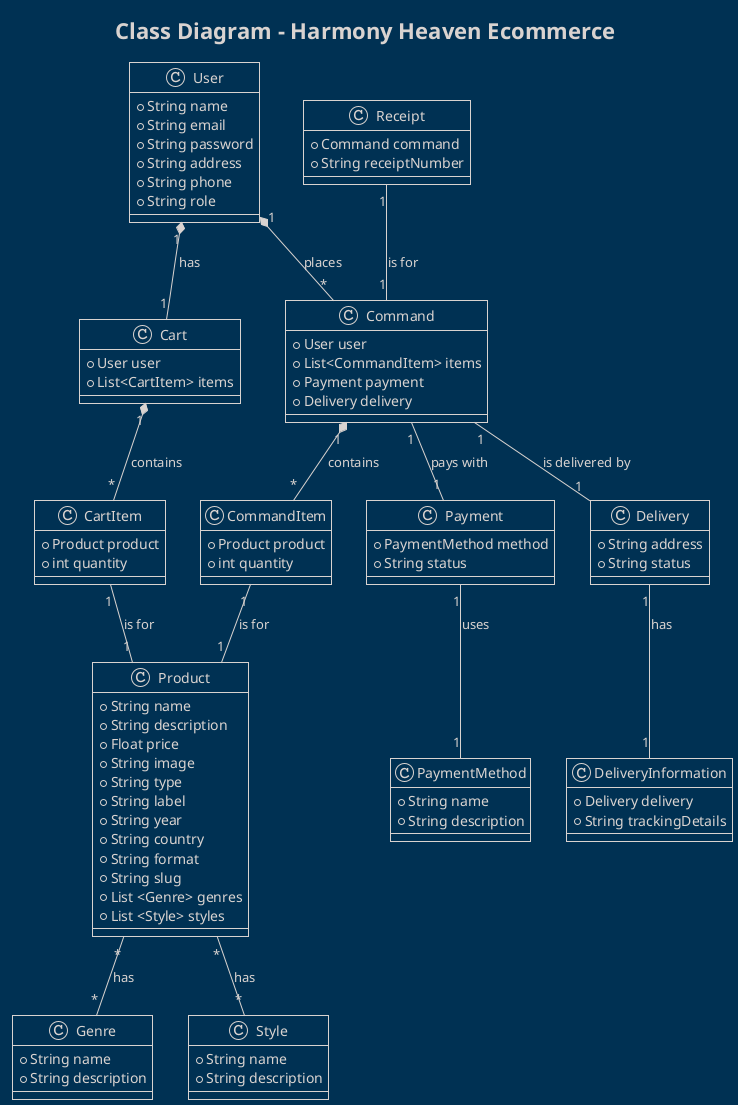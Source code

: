@startuml class diagram

skin rose
!theme blueprint


title Class Diagram - Harmony Heaven Ecommerce

class User {
    + String name
    + String email
    + String password
    + String address
    + String phone
    + String role
}

class Product {
    + String name
    + String description
    + Float price
    + String image
    + String type
    + String label
    + String year
    + String country
    + String format
    + String slug
    + List <Genre> genres
    + List <Style> styles
}

class Genre {
    + String name
    + String description
}

class Style {
    + String name
    + String description
}

class Cart {
    + User user
    + List<CartItem> items
}

class CartItem {
    + Product product
    + int quantity
}

class Command {
    + User user
    + List<CommandItem> items
    + Payment payment
    + Delivery delivery
}

class CommandItem {
    + Product product
    + int quantity
}

class Receipt {
    + Command command
    + String receiptNumber

}

class PaymentMethod {
    + String name
    + String description
}

class Payment {
    + PaymentMethod method
    + String status
}

class Delivery {
    + String address
    + String status
}

class DeliveryInformation {
    + Delivery delivery
    + String trackingDetails
}

User "1" *-- "1" Cart : has  
'Un utilisateur a un panier (relation un-à-un)

Cart "1" *-- "*" CartItem : contains  
'Un panier peut contenir plusieurs articles (relation un-à-plusieurs)

User "1" *-- "*" Command : places 
'Un utilisateur peut passer plusieurs commandes (relation un-à-plusieurs)

Command "1" *-- "*" CommandItem : contains 
'Une commande peut contenir plusieurs articles (relation un-à-plusieurs)

Command "1" -- "1" Delivery : is delivered by 
'Une commande est livrée par une livraison (relation un-à-un)

Receipt "1" -- "1" Command : is for 
'Un reçu est pour une commande (relation un-à-un)

Command "1" -- "1" Payment : pays with 
'Une commande est payée avec un paiement (relation un-à-un)

Payment "1" -- "1" PaymentMethod : uses  
'Un paiement utilise une méthode de paiement (relation un-à-un)

Delivery "1" -- "1" DeliveryInformation : has  
 'Une livraison a des informations de livraison (relation un-à-un)

CartItem "1" -- "1" Product : is for 
'Un CartItem est pour un Product (relation un-à-un)

CommandItem "1" -- "1" Product : is for 
'Un commandItem est pour un Product (relation un-à-un)

Product "*" -- "*" Genre : has  
'Un produit peut avoir plusieurs genres et un genre peut appartenir à plusieurs produits (relation plusieurs-à-plusieurs)

Product "*" -- "*" Style : has  
'Un produit peut avoir plusieurs styles et un style peut appartenir à plusieurs produits (relation plusieurs-à-plusieurs)
@enduml